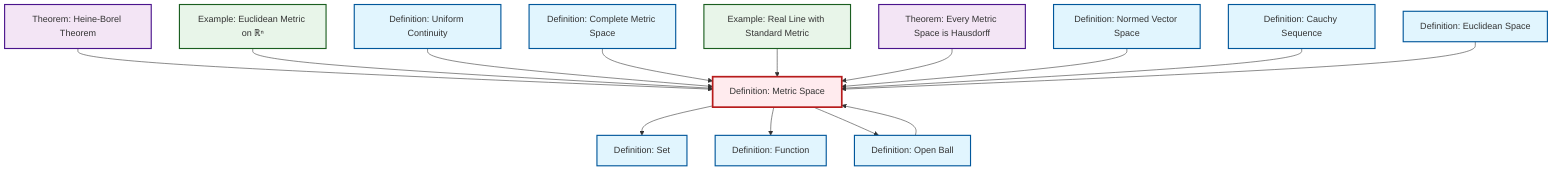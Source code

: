 graph TD
    classDef definition fill:#e1f5fe,stroke:#01579b,stroke-width:2px
    classDef theorem fill:#f3e5f5,stroke:#4a148c,stroke-width:2px
    classDef axiom fill:#fff3e0,stroke:#e65100,stroke-width:2px
    classDef example fill:#e8f5e9,stroke:#1b5e20,stroke-width:2px
    classDef current fill:#ffebee,stroke:#b71c1c,stroke-width:3px
    def-cauchy-sequence["Definition: Cauchy Sequence"]:::definition
    def-function["Definition: Function"]:::definition
    def-metric-space["Definition: Metric Space"]:::definition
    def-complete-metric-space["Definition: Complete Metric Space"]:::definition
    thm-heine-borel["Theorem: Heine-Borel Theorem"]:::theorem
    def-normed-vector-space["Definition: Normed Vector Space"]:::definition
    def-uniform-continuity["Definition: Uniform Continuity"]:::definition
    ex-real-line-metric["Example: Real Line with Standard Metric"]:::example
    def-euclidean-space["Definition: Euclidean Space"]:::definition
    def-open-ball["Definition: Open Ball"]:::definition
    thm-metric-hausdorff["Theorem: Every Metric Space is Hausdorff"]:::theorem
    ex-euclidean-metric["Example: Euclidean Metric on ℝⁿ"]:::example
    def-set["Definition: Set"]:::definition
    thm-heine-borel --> def-metric-space
    def-metric-space --> def-set
    ex-euclidean-metric --> def-metric-space
    def-uniform-continuity --> def-metric-space
    def-complete-metric-space --> def-metric-space
    def-open-ball --> def-metric-space
    def-metric-space --> def-function
    ex-real-line-metric --> def-metric-space
    thm-metric-hausdorff --> def-metric-space
    def-metric-space --> def-open-ball
    def-normed-vector-space --> def-metric-space
    def-cauchy-sequence --> def-metric-space
    def-euclidean-space --> def-metric-space
    class def-metric-space current